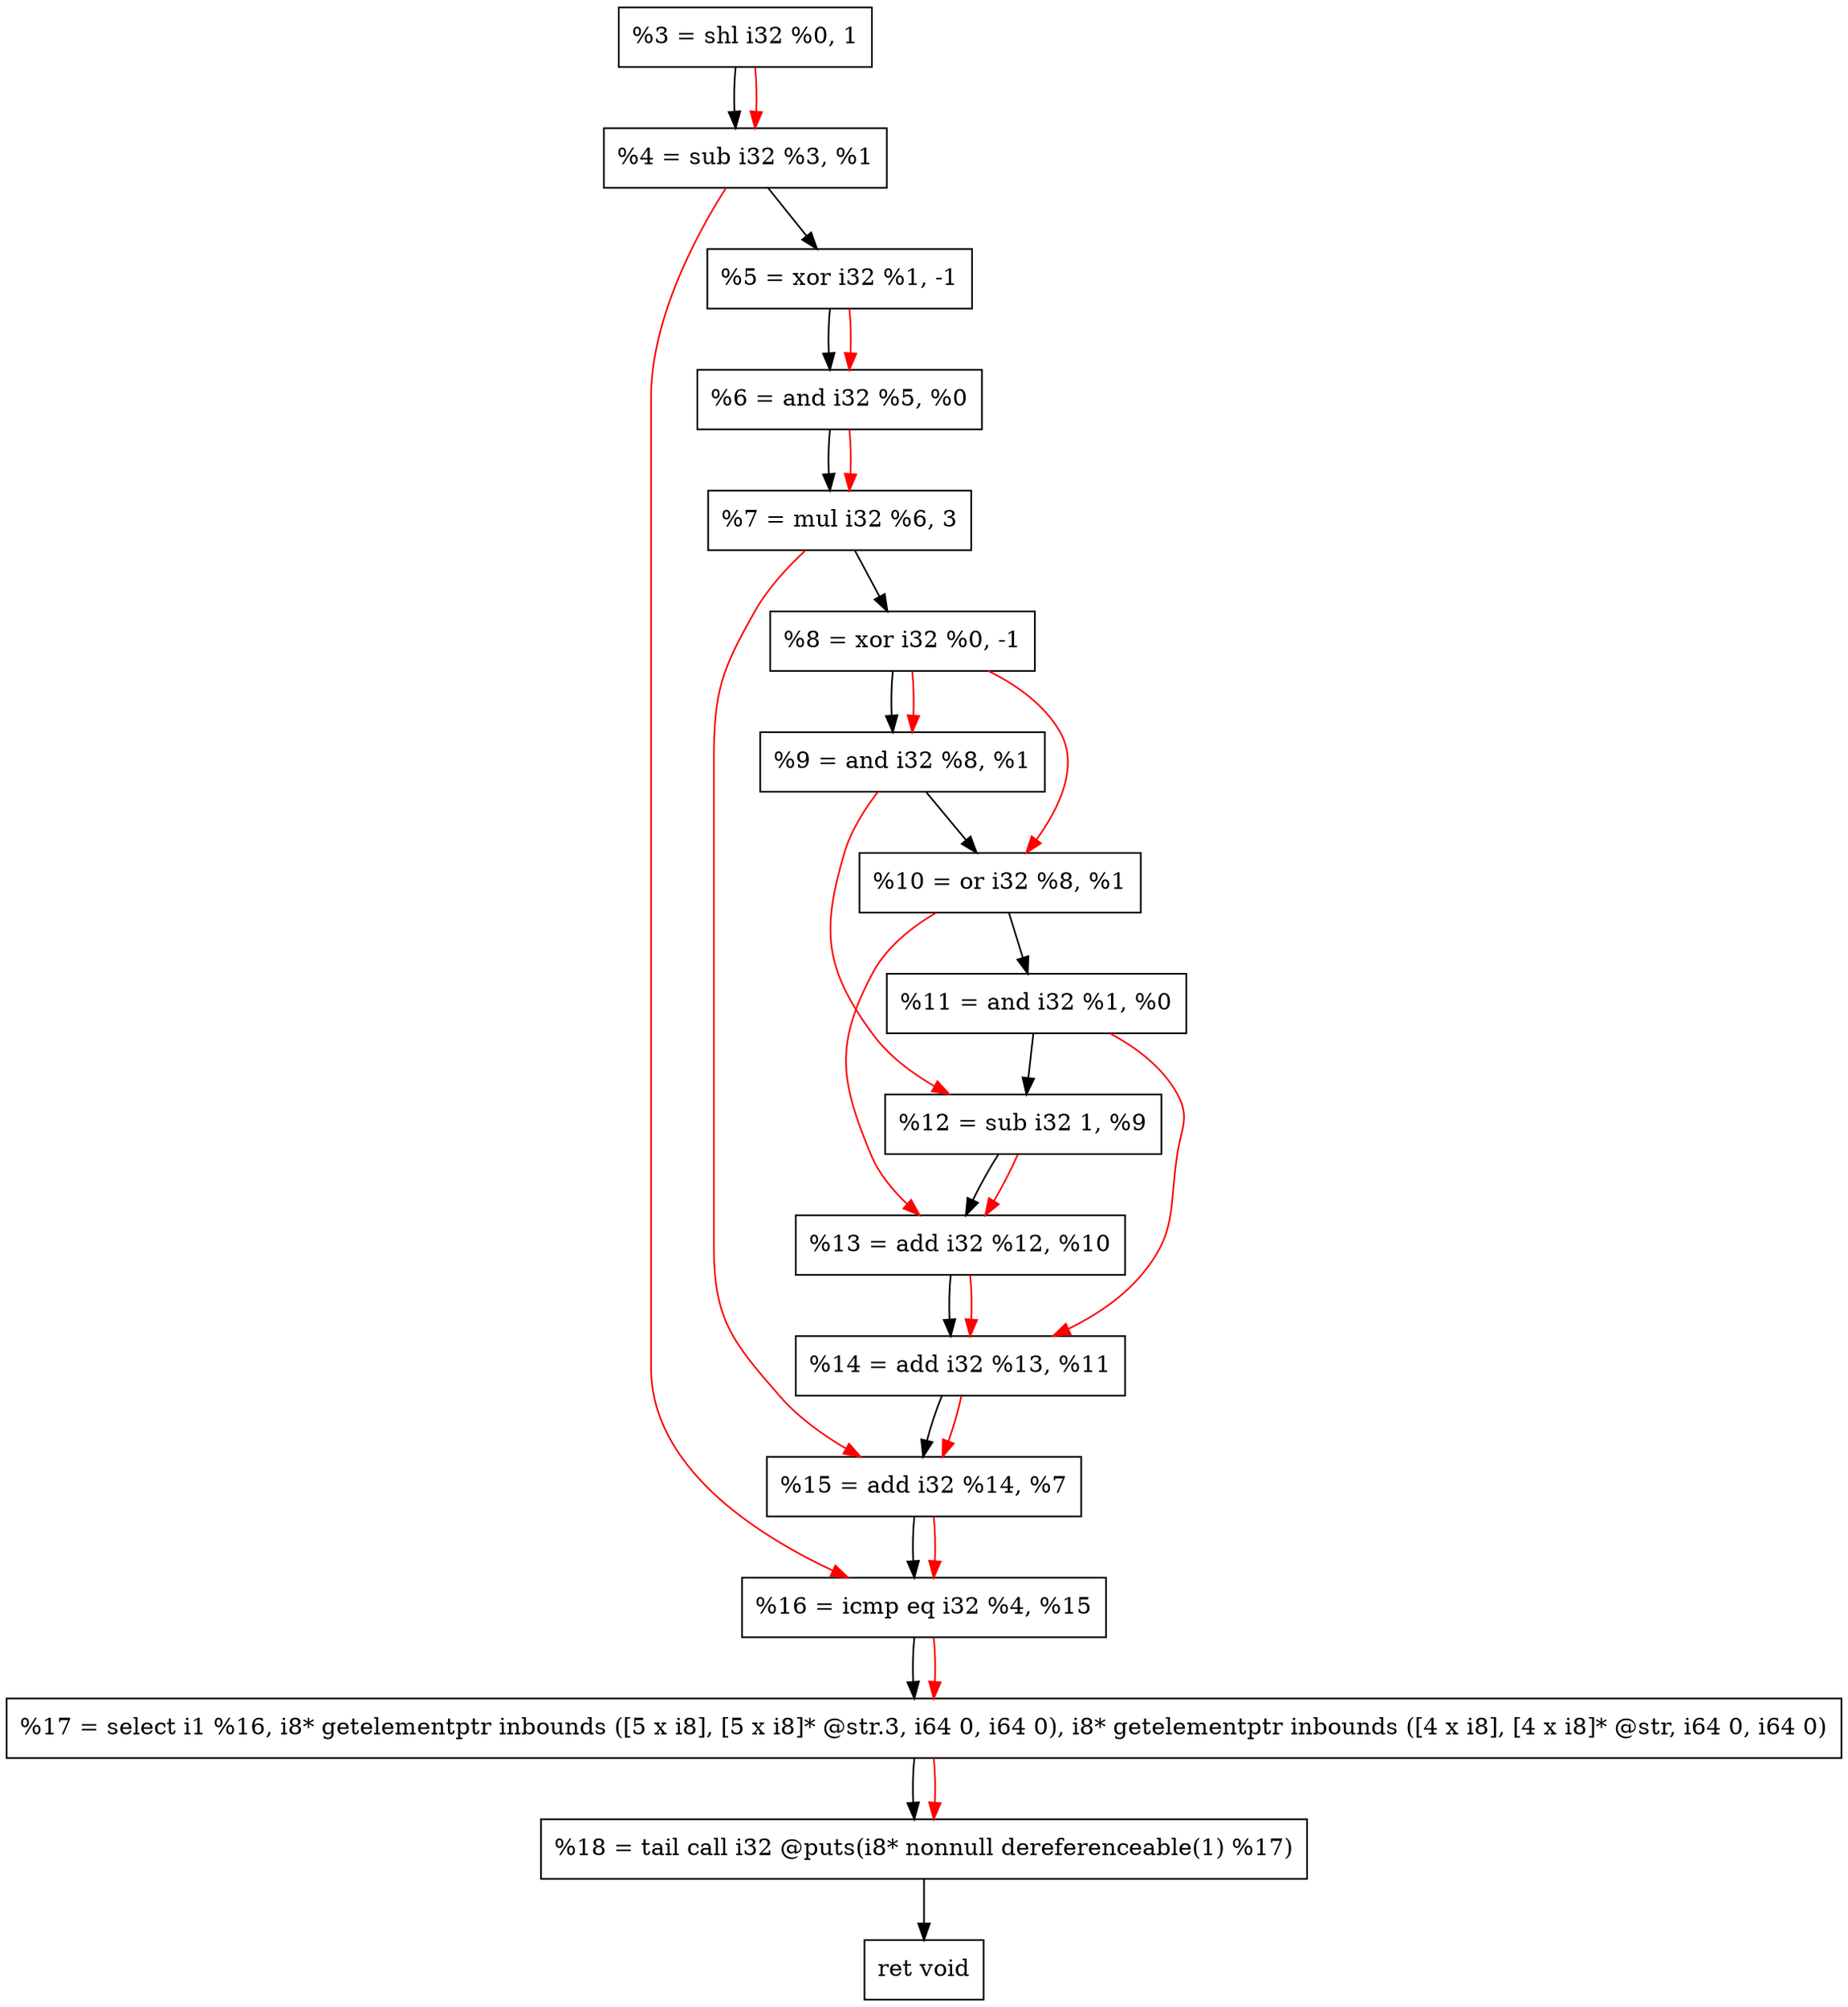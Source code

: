 digraph "DFG for'crackme' function" {
	Node0x15529a0[shape=record, label="  %3 = shl i32 %0, 1"];
	Node0x1552a10[shape=record, label="  %4 = sub i32 %3, %1"];
	Node0x1552ad0[shape=record, label="  %5 = xor i32 %1, -1"];
	Node0x1552b40[shape=record, label="  %6 = and i32 %5, %0"];
	Node0x1552be0[shape=record, label="  %7 = mul i32 %6, 3"];
	Node0x1552c50[shape=record, label="  %8 = xor i32 %0, -1"];
	Node0x1552cc0[shape=record, label="  %9 = and i32 %8, %1"];
	Node0x1552d30[shape=record, label="  %10 = or i32 %8, %1"];
	Node0x1552da0[shape=record, label="  %11 = and i32 %1, %0"];
	Node0x1552e10[shape=record, label="  %12 = sub i32 1, %9"];
	Node0x1552e80[shape=record, label="  %13 = add i32 %12, %10"];
	Node0x1552ef0[shape=record, label="  %14 = add i32 %13, %11"];
	Node0x1552f60[shape=record, label="  %15 = add i32 %14, %7"];
	Node0x1552fd0[shape=record, label="  %16 = icmp eq i32 %4, %15"];
	Node0x14f3268[shape=record, label="  %17 = select i1 %16, i8* getelementptr inbounds ([5 x i8], [5 x i8]* @str.3, i64 0, i64 0), i8* getelementptr inbounds ([4 x i8], [4 x i8]* @str, i64 0, i64 0)"];
	Node0x1553470[shape=record, label="  %18 = tail call i32 @puts(i8* nonnull dereferenceable(1) %17)"];
	Node0x15534c0[shape=record, label="  ret void"];
	Node0x15529a0 -> Node0x1552a10;
	Node0x1552a10 -> Node0x1552ad0;
	Node0x1552ad0 -> Node0x1552b40;
	Node0x1552b40 -> Node0x1552be0;
	Node0x1552be0 -> Node0x1552c50;
	Node0x1552c50 -> Node0x1552cc0;
	Node0x1552cc0 -> Node0x1552d30;
	Node0x1552d30 -> Node0x1552da0;
	Node0x1552da0 -> Node0x1552e10;
	Node0x1552e10 -> Node0x1552e80;
	Node0x1552e80 -> Node0x1552ef0;
	Node0x1552ef0 -> Node0x1552f60;
	Node0x1552f60 -> Node0x1552fd0;
	Node0x1552fd0 -> Node0x14f3268;
	Node0x14f3268 -> Node0x1553470;
	Node0x1553470 -> Node0x15534c0;
edge [color=red]
	Node0x15529a0 -> Node0x1552a10;
	Node0x1552ad0 -> Node0x1552b40;
	Node0x1552b40 -> Node0x1552be0;
	Node0x1552c50 -> Node0x1552cc0;
	Node0x1552c50 -> Node0x1552d30;
	Node0x1552cc0 -> Node0x1552e10;
	Node0x1552e10 -> Node0x1552e80;
	Node0x1552d30 -> Node0x1552e80;
	Node0x1552e80 -> Node0x1552ef0;
	Node0x1552da0 -> Node0x1552ef0;
	Node0x1552ef0 -> Node0x1552f60;
	Node0x1552be0 -> Node0x1552f60;
	Node0x1552a10 -> Node0x1552fd0;
	Node0x1552f60 -> Node0x1552fd0;
	Node0x1552fd0 -> Node0x14f3268;
	Node0x14f3268 -> Node0x1553470;
}

